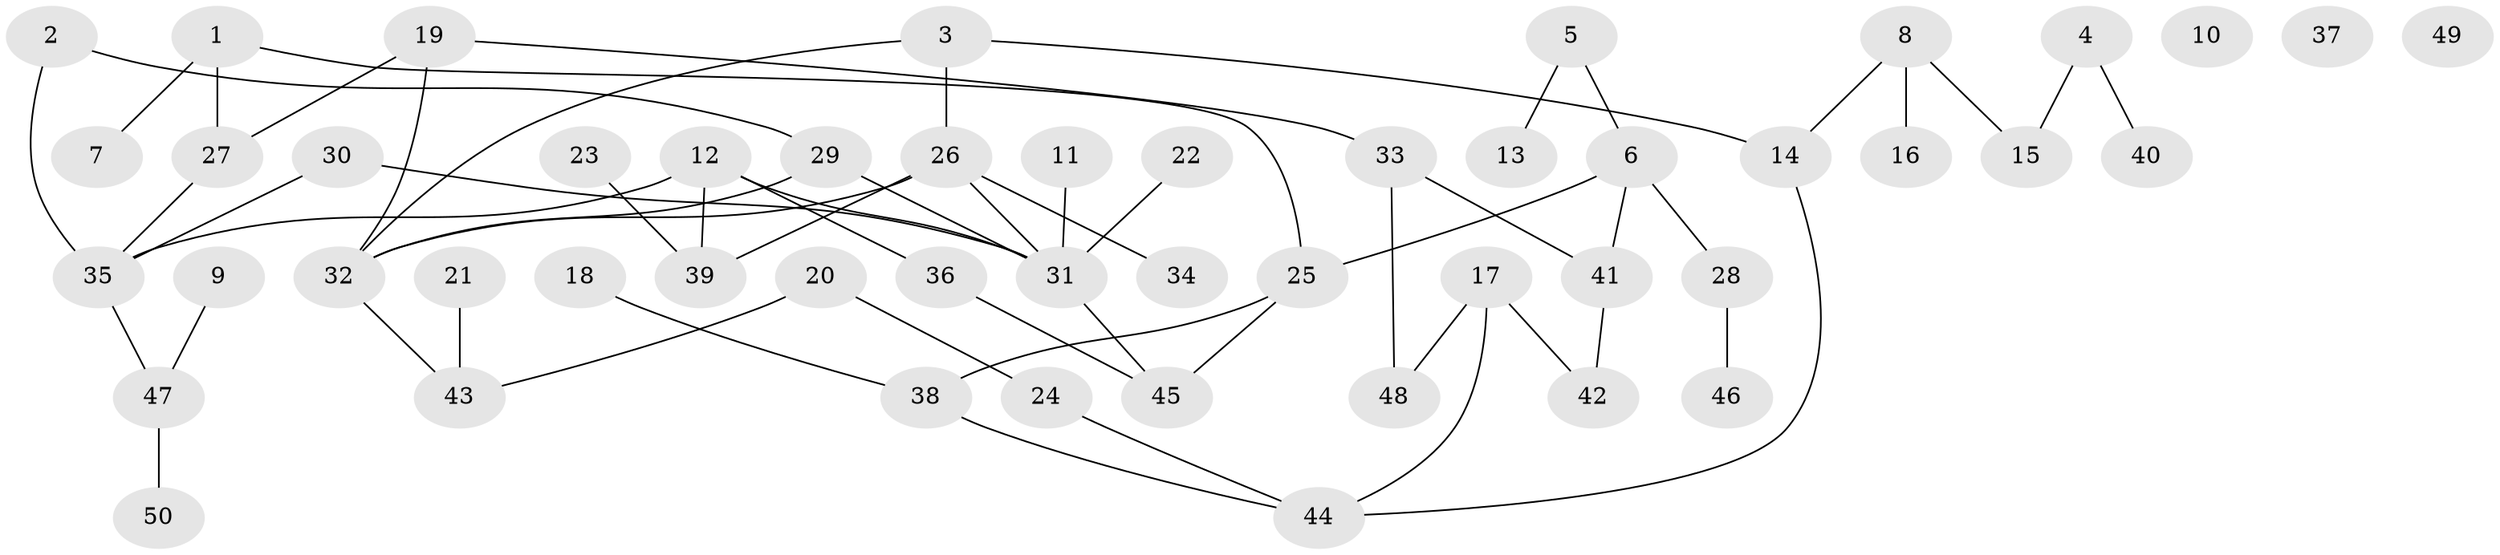 // coarse degree distribution, {5: 0.05714285714285714, 3: 0.17142857142857143, 2: 0.17142857142857143, 4: 0.14285714285714285, 1: 0.3142857142857143, 0: 0.08571428571428572, 9: 0.02857142857142857, 6: 0.02857142857142857}
// Generated by graph-tools (version 1.1) at 2025/41/03/06/25 10:41:20]
// undirected, 50 vertices, 59 edges
graph export_dot {
graph [start="1"]
  node [color=gray90,style=filled];
  1;
  2;
  3;
  4;
  5;
  6;
  7;
  8;
  9;
  10;
  11;
  12;
  13;
  14;
  15;
  16;
  17;
  18;
  19;
  20;
  21;
  22;
  23;
  24;
  25;
  26;
  27;
  28;
  29;
  30;
  31;
  32;
  33;
  34;
  35;
  36;
  37;
  38;
  39;
  40;
  41;
  42;
  43;
  44;
  45;
  46;
  47;
  48;
  49;
  50;
  1 -- 7;
  1 -- 25;
  1 -- 27;
  2 -- 29;
  2 -- 35;
  3 -- 14;
  3 -- 26;
  3 -- 32;
  4 -- 15;
  4 -- 40;
  5 -- 6;
  5 -- 13;
  6 -- 25;
  6 -- 28;
  6 -- 41;
  8 -- 14;
  8 -- 15;
  8 -- 16;
  9 -- 47;
  11 -- 31;
  12 -- 31;
  12 -- 35;
  12 -- 36;
  12 -- 39;
  14 -- 44;
  17 -- 42;
  17 -- 44;
  17 -- 48;
  18 -- 38;
  19 -- 27;
  19 -- 32;
  19 -- 33;
  20 -- 24;
  20 -- 43;
  21 -- 43;
  22 -- 31;
  23 -- 39;
  24 -- 44;
  25 -- 38;
  25 -- 45;
  26 -- 31;
  26 -- 32;
  26 -- 34;
  26 -- 39;
  27 -- 35;
  28 -- 46;
  29 -- 31;
  29 -- 32;
  30 -- 31;
  30 -- 35;
  31 -- 45;
  32 -- 43;
  33 -- 41;
  33 -- 48;
  35 -- 47;
  36 -- 45;
  38 -- 44;
  41 -- 42;
  47 -- 50;
}
